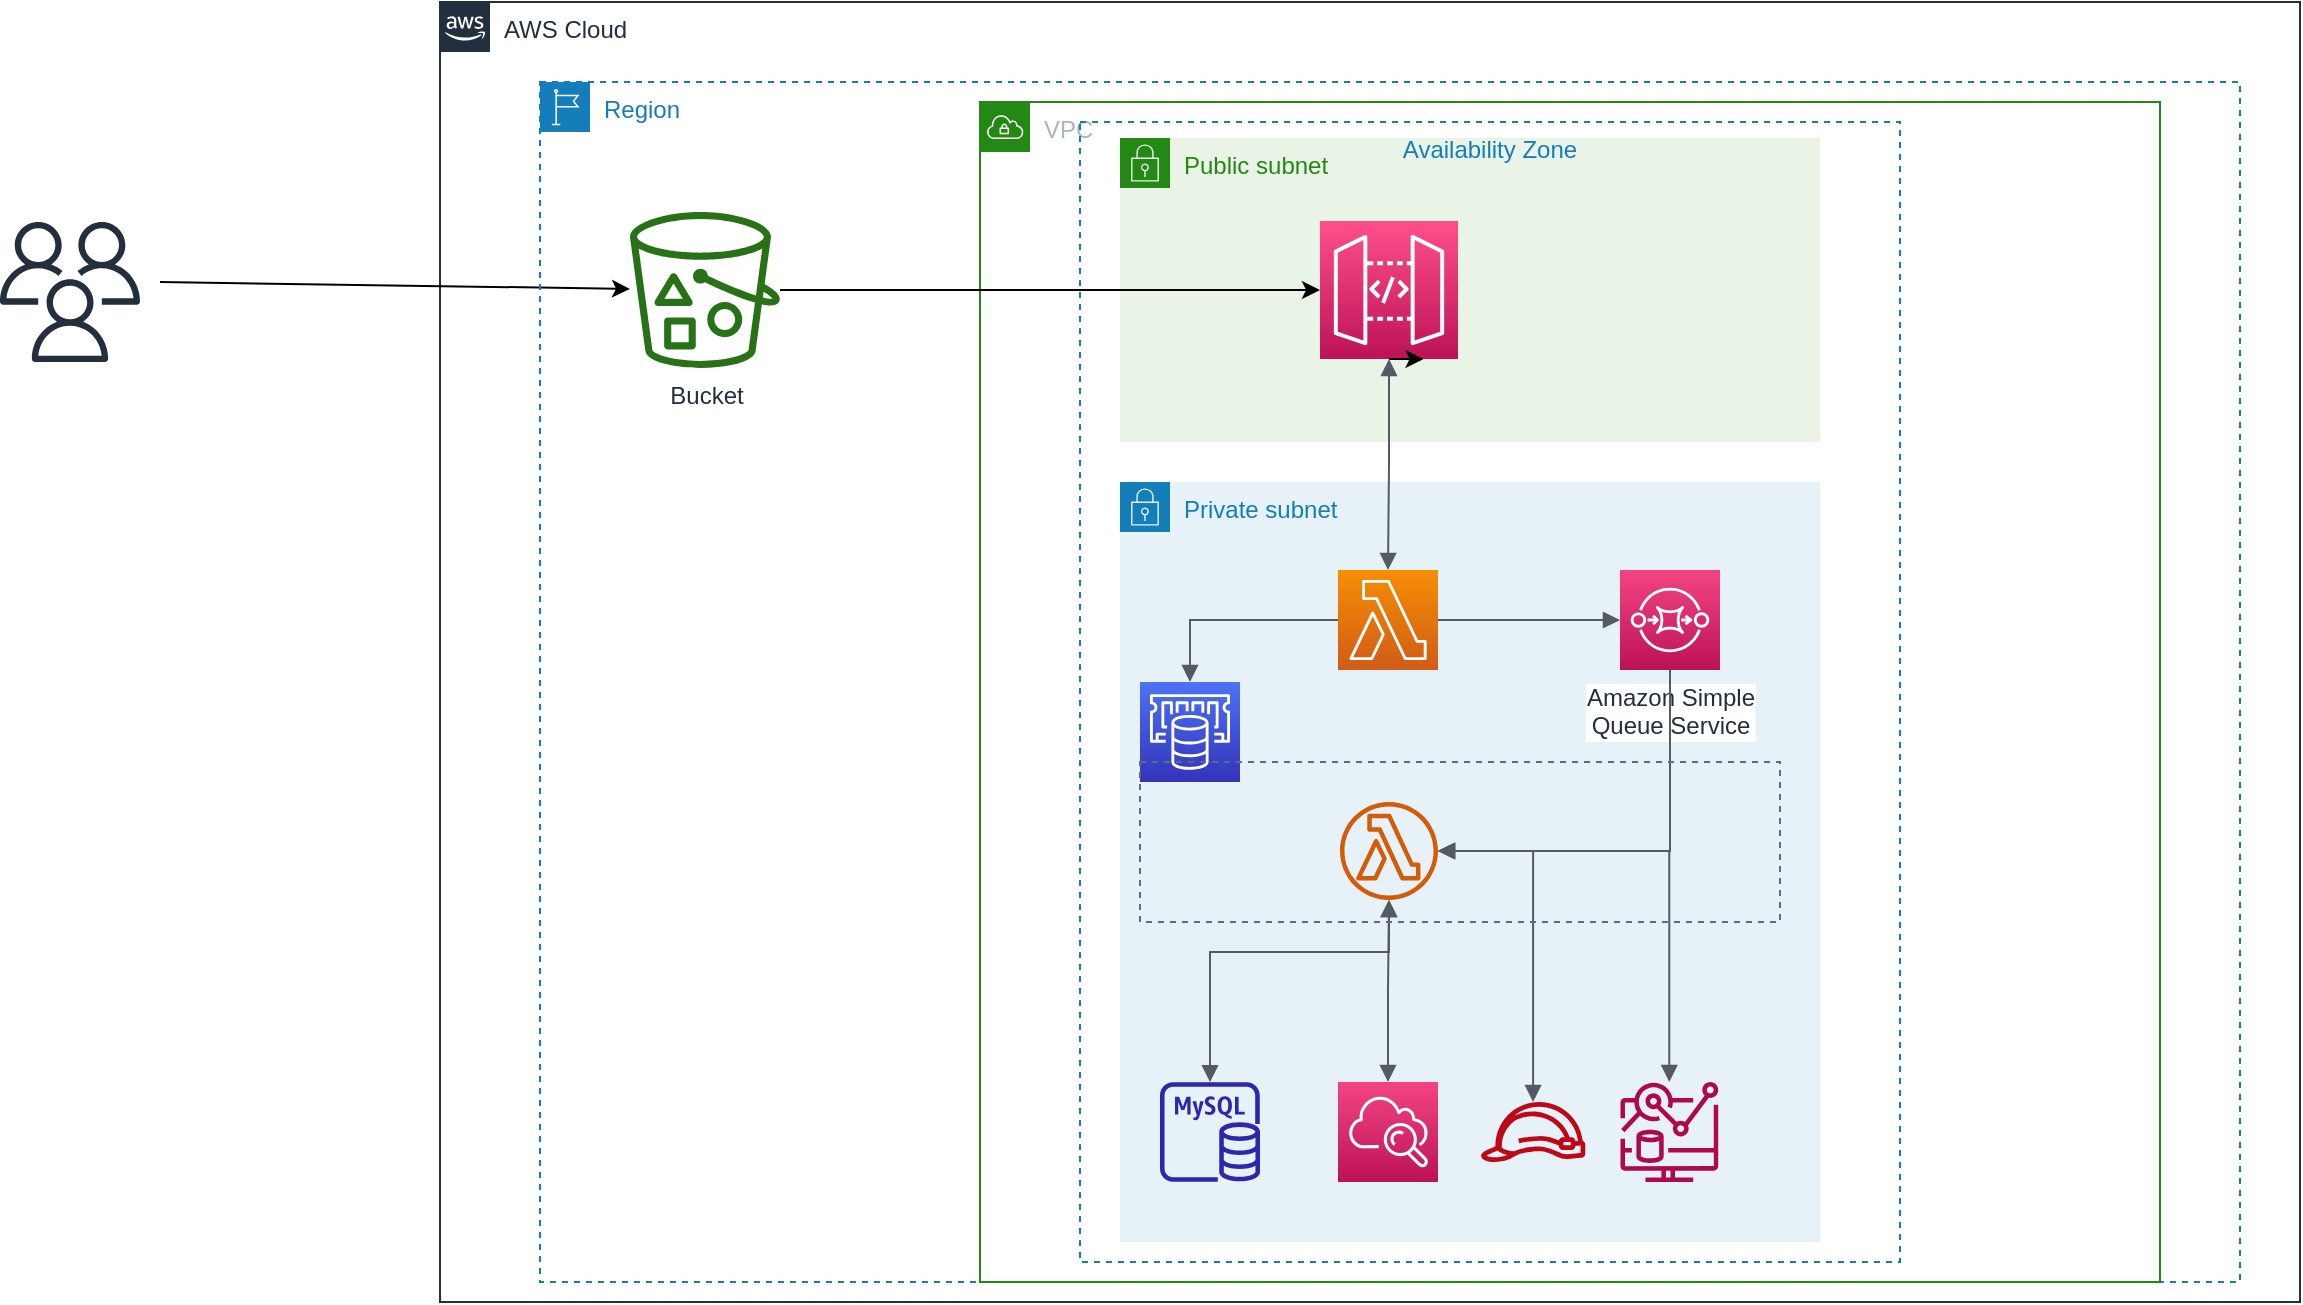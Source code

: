 <mxfile version="20.3.6" type="device"><diagram id="Ht1M8jgEwFfnCIfOTk4-" name="Page-1"><mxGraphModel dx="3540" dy="933" grid="1" gridSize="10" guides="1" tooltips="1" connect="1" arrows="1" fold="1" page="1" pageScale="1" pageWidth="1169" pageHeight="827" math="0" shadow="0"><root><mxCell id="0"/><mxCell id="1" parent="0"/><mxCell id="UEzPUAAOIrF-is8g5C7q-74" value="AWS Cloud" style="points=[[0,0],[0.25,0],[0.5,0],[0.75,0],[1,0],[1,0.25],[1,0.5],[1,0.75],[1,1],[0.75,1],[0.5,1],[0.25,1],[0,1],[0,0.75],[0,0.5],[0,0.25]];outlineConnect=0;gradientColor=none;html=1;whiteSpace=wrap;fontSize=12;fontStyle=0;shape=mxgraph.aws4.group;grIcon=mxgraph.aws4.group_aws_cloud_alt;strokeColor=#232F3E;fillColor=none;verticalAlign=top;align=left;spacingLeft=30;fontColor=#232F3E;labelBackgroundColor=#ffffff;container=1;pointerEvents=0;collapsible=0;recursiveResize=0;" parent="1" vertex="1"><mxGeometry x="50" y="80" width="930" height="650" as="geometry"/></mxCell><mxCell id="igkiQPplDLwiiOpCdIBh-5" value="" style="endArrow=classic;html=1;rounded=0;" edge="1" parent="1" target="UEzPUAAOIrF-is8g5C7q-77"><mxGeometry width="50" height="50" relative="1" as="geometry"><mxPoint x="-90" y="220" as="sourcePoint"/><mxPoint x="740" y="450" as="targetPoint"/></mxGeometry></mxCell><mxCell id="igkiQPplDLwiiOpCdIBh-8" value="Region" style="points=[[0,0],[0.25,0],[0.5,0],[0.75,0],[1,0],[1,0.25],[1,0.5],[1,0.75],[1,1],[0.75,1],[0.5,1],[0.25,1],[0,1],[0,0.75],[0,0.5],[0,0.25]];outlineConnect=0;gradientColor=none;html=1;whiteSpace=wrap;fontSize=12;fontStyle=0;container=1;pointerEvents=0;collapsible=0;recursiveResize=0;shape=mxgraph.aws4.group;grIcon=mxgraph.aws4.group_region;strokeColor=#147EBA;fillColor=none;verticalAlign=top;align=left;spacingLeft=30;fontColor=#147EBA;dashed=1;" vertex="1" parent="1"><mxGeometry x="100" y="120" width="850" height="600" as="geometry"/></mxCell><mxCell id="UEzPUAAOIrF-is8g5C7q-77" value="Bucket" style="outlineConnect=0;fontColor=#232F3E;gradientColor=none;fillColor=#277116;strokeColor=none;dashed=0;verticalLabelPosition=bottom;verticalAlign=top;align=center;html=1;fontSize=12;fontStyle=0;aspect=fixed;pointerEvents=1;shape=mxgraph.aws4.bucket_with_objects;labelBackgroundColor=#ffffff;" parent="igkiQPplDLwiiOpCdIBh-8" vertex="1"><mxGeometry x="45" y="65" width="75" height="78" as="geometry"/></mxCell><mxCell id="igkiQPplDLwiiOpCdIBh-9" value="VPC" style="points=[[0,0],[0.25,0],[0.5,0],[0.75,0],[1,0],[1,0.25],[1,0.5],[1,0.75],[1,1],[0.75,1],[0.5,1],[0.25,1],[0,1],[0,0.75],[0,0.5],[0,0.25]];outlineConnect=0;gradientColor=none;html=1;whiteSpace=wrap;fontSize=12;fontStyle=0;container=1;pointerEvents=0;collapsible=0;recursiveResize=0;shape=mxgraph.aws4.group;grIcon=mxgraph.aws4.group_vpc;strokeColor=#248814;fillColor=none;verticalAlign=top;align=left;spacingLeft=30;fontColor=#AAB7B8;dashed=0;" vertex="1" parent="1"><mxGeometry x="320" y="130" width="590" height="590" as="geometry"/></mxCell><mxCell id="igkiQPplDLwiiOpCdIBh-13" value="Public subnet" style="points=[[0,0],[0.25,0],[0.5,0],[0.75,0],[1,0],[1,0.25],[1,0.5],[1,0.75],[1,1],[0.75,1],[0.5,1],[0.25,1],[0,1],[0,0.75],[0,0.5],[0,0.25]];outlineConnect=0;gradientColor=none;html=1;whiteSpace=wrap;fontSize=12;fontStyle=0;container=1;pointerEvents=0;collapsible=0;recursiveResize=0;shape=mxgraph.aws4.group;grIcon=mxgraph.aws4.group_security_group;grStroke=0;strokeColor=#248814;fillColor=#E9F3E6;verticalAlign=top;align=left;spacingLeft=30;fontColor=#248814;dashed=0;" vertex="1" parent="igkiQPplDLwiiOpCdIBh-9"><mxGeometry x="70" y="18" width="350" height="152" as="geometry"/></mxCell><mxCell id="igkiQPplDLwiiOpCdIBh-4" value="" style="sketch=0;points=[[0,0,0],[0.25,0,0],[0.5,0,0],[0.75,0,0],[1,0,0],[0,1,0],[0.25,1,0],[0.5,1,0],[0.75,1,0],[1,1,0],[0,0.25,0],[0,0.5,0],[0,0.75,0],[1,0.25,0],[1,0.5,0],[1,0.75,0]];outlineConnect=0;fontColor=#232F3E;gradientColor=#FF4F8B;gradientDirection=north;fillColor=#BC1356;strokeColor=#ffffff;dashed=0;verticalLabelPosition=bottom;verticalAlign=top;align=center;html=1;fontSize=12;fontStyle=0;aspect=fixed;shape=mxgraph.aws4.resourceIcon;resIcon=mxgraph.aws4.api_gateway;" vertex="1" parent="igkiQPplDLwiiOpCdIBh-13"><mxGeometry x="100" y="41.5" width="69" height="69" as="geometry"/></mxCell><mxCell id="igkiQPplDLwiiOpCdIBh-23" style="edgeStyle=orthogonalEdgeStyle;rounded=0;orthogonalLoop=1;jettySize=auto;html=1;exitX=0.5;exitY=1;exitDx=0;exitDy=0;exitPerimeter=0;entryX=0.75;entryY=1;entryDx=0;entryDy=0;entryPerimeter=0;" edge="1" parent="igkiQPplDLwiiOpCdIBh-13" source="igkiQPplDLwiiOpCdIBh-4" target="igkiQPplDLwiiOpCdIBh-4"><mxGeometry relative="1" as="geometry"/></mxCell><mxCell id="igkiQPplDLwiiOpCdIBh-14" value="Private subnet" style="points=[[0,0],[0.25,0],[0.5,0],[0.75,0],[1,0],[1,0.25],[1,0.5],[1,0.75],[1,1],[0.75,1],[0.5,1],[0.25,1],[0,1],[0,0.75],[0,0.5],[0,0.25]];outlineConnect=0;gradientColor=none;html=1;whiteSpace=wrap;fontSize=12;fontStyle=0;container=1;pointerEvents=0;collapsible=0;recursiveResize=0;shape=mxgraph.aws4.group;grIcon=mxgraph.aws4.group_security_group;grStroke=0;strokeColor=#147EBA;fillColor=#E6F2F8;verticalAlign=top;align=left;spacingLeft=30;fontColor=#147EBA;dashed=0;" vertex="1" parent="igkiQPplDLwiiOpCdIBh-9"><mxGeometry x="70" y="190" width="350" height="380" as="geometry"/></mxCell><mxCell id="igkiQPplDLwiiOpCdIBh-18" value="" style="sketch=0;outlineConnect=0;fontColor=#232F3E;gradientColor=none;fillColor=#2E27AD;strokeColor=none;dashed=0;verticalLabelPosition=bottom;verticalAlign=top;align=center;html=1;fontSize=12;fontStyle=0;aspect=fixed;pointerEvents=1;shape=mxgraph.aws4.rds_mysql_instance;" vertex="1" parent="igkiQPplDLwiiOpCdIBh-14"><mxGeometry x="20" y="300" width="50" height="50" as="geometry"/></mxCell><mxCell id="UEzPUAAOIrF-is8g5C7q-85" value="" style="outlineConnect=0;fontColor=#232F3E;gradientColor=#F78E04;gradientDirection=north;fillColor=#D05C17;strokeColor=#ffffff;dashed=0;verticalLabelPosition=bottom;verticalAlign=top;align=center;html=1;fontSize=12;fontStyle=0;aspect=fixed;shape=mxgraph.aws4.resourceIcon;resIcon=mxgraph.aws4.lambda;labelBackgroundColor=#ffffff;spacingTop=6;" parent="igkiQPplDLwiiOpCdIBh-14" vertex="1"><mxGeometry x="109" y="44" width="50" height="50" as="geometry"/></mxCell><mxCell id="igkiQPplDLwiiOpCdIBh-24" value="" style="sketch=0;outlineConnect=0;fontColor=#232F3E;gradientColor=none;fillColor=#D45B07;strokeColor=none;dashed=0;verticalLabelPosition=bottom;verticalAlign=top;align=center;html=1;fontSize=12;fontStyle=0;aspect=fixed;pointerEvents=1;shape=mxgraph.aws4.lambda_function;" vertex="1" parent="igkiQPplDLwiiOpCdIBh-14"><mxGeometry x="110" y="160" width="49" height="49" as="geometry"/></mxCell><mxCell id="UEzPUAAOIrF-is8g5C7q-80" value="" style="outlineConnect=0;fontColor=#232F3E;gradientColor=#F34482;gradientDirection=north;fillColor=#BC1356;strokeColor=#ffffff;dashed=0;verticalLabelPosition=bottom;verticalAlign=top;align=center;html=1;fontSize=12;fontStyle=0;aspect=fixed;shape=mxgraph.aws4.resourceIcon;resIcon=mxgraph.aws4.cloudwatch;labelBackgroundColor=#ffffff;" parent="igkiQPplDLwiiOpCdIBh-14" vertex="1"><mxGeometry x="109" y="300" width="50" height="50" as="geometry"/></mxCell><mxCell id="igkiQPplDLwiiOpCdIBh-31" value="" style="edgeStyle=orthogonalEdgeStyle;html=1;endArrow=block;elbow=vertical;startArrow=block;startFill=1;endFill=1;strokeColor=#545B64;rounded=0;" edge="1" parent="igkiQPplDLwiiOpCdIBh-14" source="UEzPUAAOIrF-is8g5C7q-80" target="igkiQPplDLwiiOpCdIBh-24"><mxGeometry width="100" relative="1" as="geometry"><mxPoint x="30" y="170" as="sourcePoint"/><mxPoint x="130" y="170" as="targetPoint"/></mxGeometry></mxCell><mxCell id="igkiQPplDLwiiOpCdIBh-34" value="" style="edgeStyle=orthogonalEdgeStyle;html=1;endArrow=block;elbow=vertical;startArrow=block;startFill=1;endFill=1;strokeColor=#545B64;rounded=0;" edge="1" parent="igkiQPplDLwiiOpCdIBh-14" source="igkiQPplDLwiiOpCdIBh-18" target="igkiQPplDLwiiOpCdIBh-24"><mxGeometry width="100" relative="1" as="geometry"><mxPoint x="30" y="170" as="sourcePoint"/><mxPoint x="130" y="170" as="targetPoint"/><Array as="points"><mxPoint x="45" y="235"/></Array></mxGeometry></mxCell><mxCell id="UEzPUAAOIrF-is8g5C7q-82" value="Amazon Simple&lt;br&gt;Queue Service&lt;br&gt;" style="outlineConnect=0;fontColor=#232F3E;gradientColor=#F34482;gradientDirection=north;fillColor=#BC1356;strokeColor=#ffffff;dashed=0;verticalLabelPosition=bottom;verticalAlign=top;align=center;html=1;fontSize=12;fontStyle=0;aspect=fixed;shape=mxgraph.aws4.resourceIcon;resIcon=mxgraph.aws4.sqs;labelBackgroundColor=#ffffff;" parent="igkiQPplDLwiiOpCdIBh-14" vertex="1"><mxGeometry x="250" y="44" width="50" height="50" as="geometry"/></mxCell><mxCell id="igkiQPplDLwiiOpCdIBh-35" value="" style="edgeStyle=orthogonalEdgeStyle;html=1;endArrow=block;elbow=vertical;startArrow=none;endFill=1;strokeColor=#545B64;rounded=0;" edge="1" parent="igkiQPplDLwiiOpCdIBh-14" source="UEzPUAAOIrF-is8g5C7q-85" target="UEzPUAAOIrF-is8g5C7q-82"><mxGeometry width="100" relative="1" as="geometry"><mxPoint x="30" y="170" as="sourcePoint"/><mxPoint x="130" y="170" as="targetPoint"/></mxGeometry></mxCell><mxCell id="igkiQPplDLwiiOpCdIBh-38" value="" style="edgeStyle=orthogonalEdgeStyle;html=1;endArrow=none;elbow=vertical;startArrow=block;startFill=1;strokeColor=#545B64;rounded=0;" edge="1" parent="igkiQPplDLwiiOpCdIBh-14" source="igkiQPplDLwiiOpCdIBh-24" target="UEzPUAAOIrF-is8g5C7q-82"><mxGeometry width="100" relative="1" as="geometry"><mxPoint x="30" y="170" as="sourcePoint"/><mxPoint x="130" y="170" as="targetPoint"/></mxGeometry></mxCell><mxCell id="igkiQPplDLwiiOpCdIBh-40" value="" style="sketch=0;outlineConnect=0;fontColor=#232F3E;gradientColor=none;fillColor=#BF0816;strokeColor=none;dashed=0;verticalLabelPosition=bottom;verticalAlign=top;align=center;html=1;fontSize=12;fontStyle=0;aspect=fixed;pointerEvents=1;shape=mxgraph.aws4.role;" vertex="1" parent="igkiQPplDLwiiOpCdIBh-14"><mxGeometry x="180" y="310" width="53.18" height="30" as="geometry"/></mxCell><mxCell id="igkiQPplDLwiiOpCdIBh-41" value="" style="sketch=0;outlineConnect=0;fontColor=#232F3E;gradientColor=none;fillColor=#B0084D;strokeColor=none;dashed=0;verticalLabelPosition=bottom;verticalAlign=top;align=center;html=1;fontSize=12;fontStyle=0;aspect=fixed;pointerEvents=1;shape=mxgraph.aws4.cloudwatch_metrics_insights;" vertex="1" parent="igkiQPplDLwiiOpCdIBh-14"><mxGeometry x="250" y="300" width="49.36" height="50" as="geometry"/></mxCell><mxCell id="igkiQPplDLwiiOpCdIBh-44" value="" style="edgeStyle=orthogonalEdgeStyle;html=1;endArrow=block;elbow=vertical;startArrow=block;startFill=1;endFill=1;strokeColor=#545B64;rounded=0;" edge="1" parent="igkiQPplDLwiiOpCdIBh-14" source="igkiQPplDLwiiOpCdIBh-24" target="igkiQPplDLwiiOpCdIBh-40"><mxGeometry width="100" relative="1" as="geometry"><mxPoint x="200" y="170" as="sourcePoint"/><mxPoint x="300" y="170" as="targetPoint"/></mxGeometry></mxCell><mxCell id="igkiQPplDLwiiOpCdIBh-45" value="" style="edgeStyle=orthogonalEdgeStyle;html=1;endArrow=block;elbow=vertical;startArrow=block;startFill=1;endFill=1;strokeColor=#545B64;rounded=0;" edge="1" parent="igkiQPplDLwiiOpCdIBh-14" source="igkiQPplDLwiiOpCdIBh-24" target="igkiQPplDLwiiOpCdIBh-41"><mxGeometry width="100" relative="1" as="geometry"><mxPoint x="200" y="170" as="sourcePoint"/><mxPoint x="300" y="170" as="targetPoint"/></mxGeometry></mxCell><mxCell id="igkiQPplDLwiiOpCdIBh-47" value="" style="sketch=0;points=[[0,0,0],[0.25,0,0],[0.5,0,0],[0.75,0,0],[1,0,0],[0,1,0],[0.25,1,0],[0.5,1,0],[0.75,1,0],[1,1,0],[0,0.25,0],[0,0.5,0],[0,0.75,0],[1,0.25,0],[1,0.5,0],[1,0.75,0]];outlineConnect=0;fontColor=#232F3E;gradientColor=#4D72F3;gradientDirection=north;fillColor=#3334B9;strokeColor=#ffffff;dashed=0;verticalLabelPosition=bottom;verticalAlign=top;align=center;html=1;fontSize=12;fontStyle=0;aspect=fixed;shape=mxgraph.aws4.resourceIcon;resIcon=mxgraph.aws4.elasticache;" vertex="1" parent="igkiQPplDLwiiOpCdIBh-14"><mxGeometry x="10" y="100" width="50" height="50" as="geometry"/></mxCell><mxCell id="igkiQPplDLwiiOpCdIBh-50" style="edgeStyle=orthogonalEdgeStyle;rounded=0;orthogonalLoop=1;jettySize=auto;html=1;exitX=0.5;exitY=1;exitDx=0;exitDy=0;exitPerimeter=0;" edge="1" parent="igkiQPplDLwiiOpCdIBh-14" source="igkiQPplDLwiiOpCdIBh-47" target="igkiQPplDLwiiOpCdIBh-47"><mxGeometry relative="1" as="geometry"/></mxCell><mxCell id="igkiQPplDLwiiOpCdIBh-51" value="" style="edgeStyle=orthogonalEdgeStyle;html=1;endArrow=none;elbow=vertical;startArrow=block;startFill=1;strokeColor=#545B64;rounded=0;" edge="1" parent="igkiQPplDLwiiOpCdIBh-14" source="igkiQPplDLwiiOpCdIBh-47" target="UEzPUAAOIrF-is8g5C7q-85"><mxGeometry width="100" relative="1" as="geometry"><mxPoint x="200" y="170" as="sourcePoint"/><mxPoint x="300" y="170" as="targetPoint"/><Array as="points"><mxPoint x="35" y="69"/></Array></mxGeometry></mxCell><mxCell id="igkiQPplDLwiiOpCdIBh-22" value="" style="edgeStyle=orthogonalEdgeStyle;html=1;endArrow=block;elbow=vertical;startArrow=block;startFill=1;endFill=1;strokeColor=#545B64;rounded=0;exitX=0.5;exitY=1;exitDx=0;exitDy=0;exitPerimeter=0;" edge="1" parent="igkiQPplDLwiiOpCdIBh-9" source="igkiQPplDLwiiOpCdIBh-4" target="UEzPUAAOIrF-is8g5C7q-85"><mxGeometry width="100" relative="1" as="geometry"><mxPoint x="130" y="270" as="sourcePoint"/><mxPoint x="230" y="270" as="targetPoint"/></mxGeometry></mxCell><mxCell id="igkiQPplDLwiiOpCdIBh-46" value="" style="sketch=0;outlineConnect=0;fontColor=#232F3E;gradientColor=none;fillColor=#232F3D;strokeColor=none;dashed=0;verticalLabelPosition=bottom;verticalAlign=top;align=center;html=1;fontSize=12;fontStyle=0;aspect=fixed;pointerEvents=1;shape=mxgraph.aws4.users;" vertex="1" parent="1"><mxGeometry x="-170" y="190" width="70" height="70" as="geometry"/></mxCell><mxCell id="igkiQPplDLwiiOpCdIBh-20" style="edgeStyle=orthogonalEdgeStyle;rounded=0;orthogonalLoop=1;jettySize=auto;html=1;" edge="1" parent="1" source="UEzPUAAOIrF-is8g5C7q-77" target="igkiQPplDLwiiOpCdIBh-4"><mxGeometry relative="1" as="geometry"/></mxCell><mxCell id="igkiQPplDLwiiOpCdIBh-55" value="" style="fillColor=none;strokeColor=#5A6C86;dashed=1;verticalAlign=top;fontStyle=0;fontColor=#5A6C86;" vertex="1" parent="1"><mxGeometry x="400" y="460" width="320" height="80" as="geometry"/></mxCell><mxCell id="igkiQPplDLwiiOpCdIBh-56" value="Availability Zone" style="fillColor=none;strokeColor=#147EBA;dashed=1;verticalAlign=top;fontStyle=0;fontColor=#147EBA;" vertex="1" parent="1"><mxGeometry x="370" y="140" width="410" height="570" as="geometry"/></mxCell></root></mxGraphModel></diagram></mxfile>